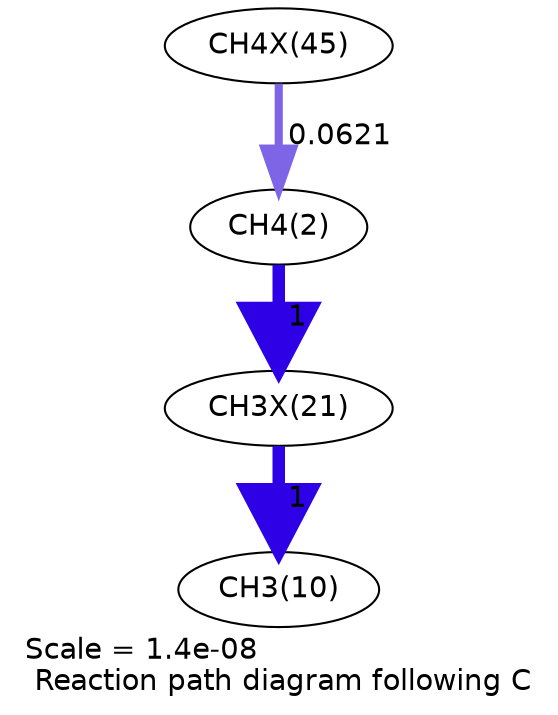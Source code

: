 digraph reaction_paths {
center=1;
s100 -> s4[fontname="Helvetica", penwidth=3.9, arrowsize=1.95, color="0.7, 0.562, 0.9"
, label=" 0.0621"];
s4 -> s92[fontname="Helvetica", penwidth=6, arrowsize=3, color="0.7, 1.5, 0.9"
, label=" 1"];
s92 -> s12[fontname="Helvetica", penwidth=6, arrowsize=3, color="0.7, 1.5, 0.9"
, label=" 1"];
s4 [ fontname="Helvetica", label="CH4(2)"];
s12 [ fontname="Helvetica", label="CH3(10)"];
s92 [ fontname="Helvetica", label="CH3X(21)"];
s100 [ fontname="Helvetica", label="CH4X(45)"];
 label = "Scale = 1.4e-08\l Reaction path diagram following C";
 fontname = "Helvetica";
}
